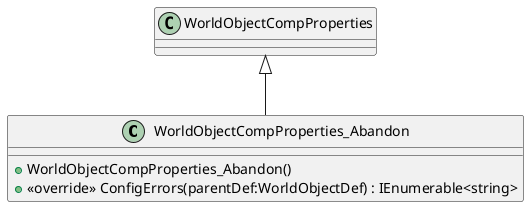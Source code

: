 @startuml
class WorldObjectCompProperties_Abandon {
    + WorldObjectCompProperties_Abandon()
    + <<override>> ConfigErrors(parentDef:WorldObjectDef) : IEnumerable<string>
}
WorldObjectCompProperties <|-- WorldObjectCompProperties_Abandon
@enduml
